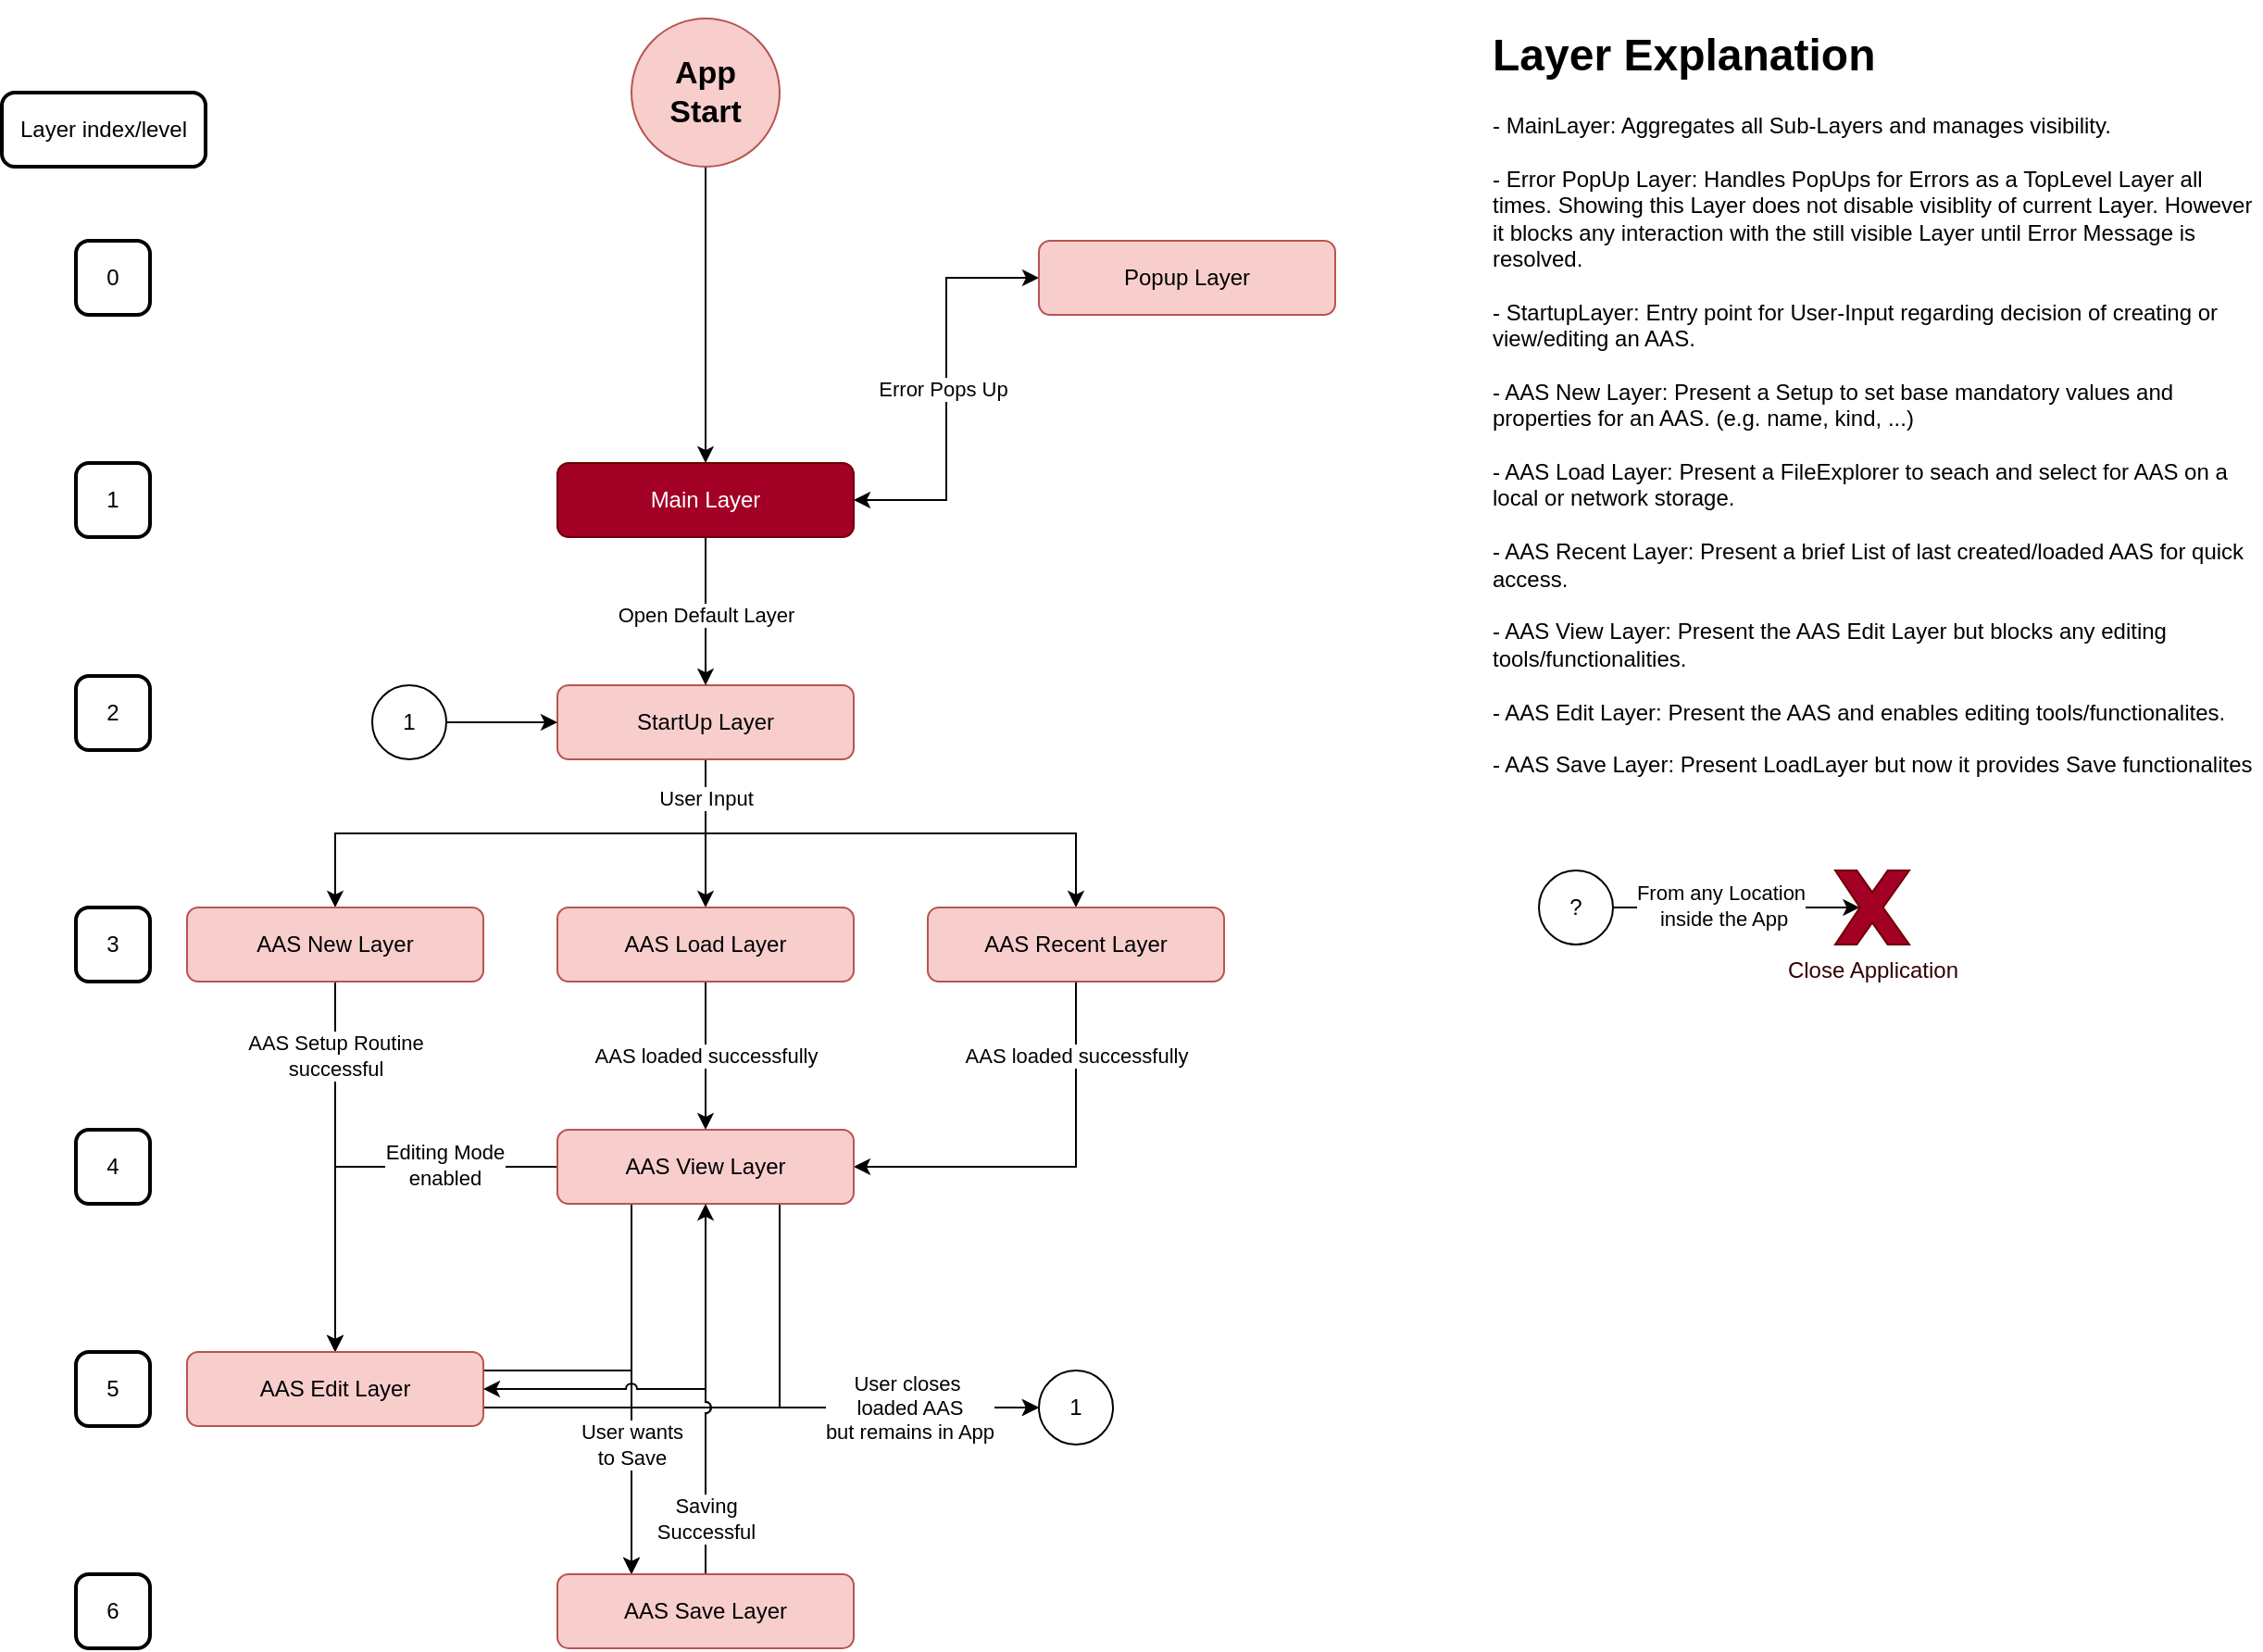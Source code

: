 <mxfile version="22.0.2" type="device">
  <diagram name="Page-1" id="VW5OcGgSEWf2Z-9PsrU3">
    <mxGraphModel dx="825" dy="1497" grid="1" gridSize="10" guides="1" tooltips="1" connect="1" arrows="1" fold="1" page="0" pageScale="1" pageWidth="1169" pageHeight="827" math="0" shadow="0">
      <root>
        <mxCell id="0" />
        <mxCell id="1" parent="0" />
        <mxCell id="yedfqPrrQzVj5J7MKfmv-21" style="edgeStyle=orthogonalEdgeStyle;rounded=0;orthogonalLoop=1;jettySize=auto;html=1;entryX=0.5;entryY=0;entryDx=0;entryDy=0;" parent="1" source="jmOjU6al8-xwAb6_laam-2" target="yedfqPrrQzVj5J7MKfmv-17" edge="1">
          <mxGeometry relative="1" as="geometry" />
        </mxCell>
        <mxCell id="yedfqPrrQzVj5J7MKfmv-22" style="edgeStyle=orthogonalEdgeStyle;rounded=0;orthogonalLoop=1;jettySize=auto;html=1;" parent="1" source="jmOjU6al8-xwAb6_laam-2" target="yedfqPrrQzVj5J7MKfmv-19" edge="1">
          <mxGeometry relative="1" as="geometry">
            <Array as="points">
              <mxPoint x="1140" y="440" />
              <mxPoint x="940" y="440" />
            </Array>
          </mxGeometry>
        </mxCell>
        <mxCell id="yedfqPrrQzVj5J7MKfmv-23" style="edgeStyle=orthogonalEdgeStyle;rounded=0;orthogonalLoop=1;jettySize=auto;html=1;entryX=0.5;entryY=0;entryDx=0;entryDy=0;" parent="1" source="jmOjU6al8-xwAb6_laam-2" target="yedfqPrrQzVj5J7MKfmv-18" edge="1">
          <mxGeometry relative="1" as="geometry">
            <Array as="points">
              <mxPoint x="1140" y="440" />
              <mxPoint x="1340" y="440" />
            </Array>
          </mxGeometry>
        </mxCell>
        <mxCell id="yedfqPrrQzVj5J7MKfmv-24" value="User Input" style="edgeLabel;html=1;align=center;verticalAlign=middle;resizable=0;points=[];" parent="yedfqPrrQzVj5J7MKfmv-23" vertex="1" connectable="0">
          <mxGeometry x="-0.891" y="-2" relative="1" as="geometry">
            <mxPoint x="2" y="5" as="offset" />
          </mxGeometry>
        </mxCell>
        <mxCell id="jmOjU6al8-xwAb6_laam-2" value="StartUp Layer" style="rounded=1;whiteSpace=wrap;html=1;fillColor=#f8cecc;strokeColor=#b85450;" parent="1" vertex="1">
          <mxGeometry x="1060" y="360" width="160" height="40" as="geometry" />
        </mxCell>
        <mxCell id="yedfqPrrQzVj5J7MKfmv-14" style="edgeStyle=orthogonalEdgeStyle;rounded=0;orthogonalLoop=1;jettySize=auto;html=1;entryX=0.5;entryY=0;entryDx=0;entryDy=0;" parent="1" source="yedfqPrrQzVj5J7MKfmv-1" target="yedfqPrrQzVj5J7MKfmv-13" edge="1">
          <mxGeometry relative="1" as="geometry" />
        </mxCell>
        <mxCell id="yedfqPrrQzVj5J7MKfmv-1" value="App&lt;br style=&quot;font-size: 17px;&quot;&gt;Start" style="ellipse;whiteSpace=wrap;html=1;aspect=fixed;fillColor=#f8cecc;strokeColor=#b85450;fontStyle=1;fontSize=17;" parent="1" vertex="1">
          <mxGeometry x="1100" width="80" height="80" as="geometry" />
        </mxCell>
        <mxCell id="yedfqPrrQzVj5J7MKfmv-15" style="edgeStyle=orthogonalEdgeStyle;rounded=0;orthogonalLoop=1;jettySize=auto;html=1;entryX=0.5;entryY=0;entryDx=0;entryDy=0;" parent="1" source="yedfqPrrQzVj5J7MKfmv-13" target="jmOjU6al8-xwAb6_laam-2" edge="1">
          <mxGeometry relative="1" as="geometry" />
        </mxCell>
        <mxCell id="yedfqPrrQzVj5J7MKfmv-16" value="Open Default Layer" style="edgeLabel;html=1;align=center;verticalAlign=middle;resizable=0;points=[];" parent="yedfqPrrQzVj5J7MKfmv-15" vertex="1" connectable="0">
          <mxGeometry x="-0.244" y="3" relative="1" as="geometry">
            <mxPoint x="-3" y="12" as="offset" />
          </mxGeometry>
        </mxCell>
        <mxCell id="yedfqPrrQzVj5J7MKfmv-37" style="edgeStyle=orthogonalEdgeStyle;rounded=0;orthogonalLoop=1;jettySize=auto;html=1;entryX=0;entryY=0.5;entryDx=0;entryDy=0;startArrow=classic;startFill=1;" parent="1" source="yedfqPrrQzVj5J7MKfmv-13" target="yedfqPrrQzVj5J7MKfmv-36" edge="1">
          <mxGeometry relative="1" as="geometry" />
        </mxCell>
        <mxCell id="yedfqPrrQzVj5J7MKfmv-39" value="Error Pops Up" style="edgeLabel;html=1;align=center;verticalAlign=middle;resizable=0;points=[];" parent="yedfqPrrQzVj5J7MKfmv-37" vertex="1" connectable="0">
          <mxGeometry x="0.023" y="2" relative="1" as="geometry">
            <mxPoint y="2" as="offset" />
          </mxGeometry>
        </mxCell>
        <mxCell id="yedfqPrrQzVj5J7MKfmv-13" value="Main Layer" style="rounded=1;whiteSpace=wrap;html=1;fillColor=#a20025;strokeColor=#6F0000;fontColor=#ffffff;" parent="1" vertex="1">
          <mxGeometry x="1060" y="240" width="160" height="40" as="geometry" />
        </mxCell>
        <mxCell id="yedfqPrrQzVj5J7MKfmv-27" style="edgeStyle=orthogonalEdgeStyle;rounded=0;orthogonalLoop=1;jettySize=auto;html=1;entryX=0.5;entryY=0;entryDx=0;entryDy=0;" parent="1" source="yedfqPrrQzVj5J7MKfmv-17" target="yedfqPrrQzVj5J7MKfmv-26" edge="1">
          <mxGeometry relative="1" as="geometry" />
        </mxCell>
        <mxCell id="yedfqPrrQzVj5J7MKfmv-35" value="AAS loaded successfully" style="edgeLabel;html=1;align=center;verticalAlign=middle;resizable=0;points=[];" parent="yedfqPrrQzVj5J7MKfmv-27" vertex="1" connectable="0">
          <mxGeometry x="-0.254" y="1" relative="1" as="geometry">
            <mxPoint x="-1" y="10" as="offset" />
          </mxGeometry>
        </mxCell>
        <mxCell id="yedfqPrrQzVj5J7MKfmv-17" value="AAS Load Layer" style="rounded=1;whiteSpace=wrap;html=1;fillColor=#f8cecc;strokeColor=#b85450;" parent="1" vertex="1">
          <mxGeometry x="1060" y="480" width="160" height="40" as="geometry" />
        </mxCell>
        <mxCell id="yedfqPrrQzVj5J7MKfmv-46" style="edgeStyle=orthogonalEdgeStyle;rounded=0;orthogonalLoop=1;jettySize=auto;html=1;entryX=1;entryY=0.5;entryDx=0;entryDy=0;exitX=0.5;exitY=1;exitDx=0;exitDy=0;" parent="1" source="yedfqPrrQzVj5J7MKfmv-18" target="yedfqPrrQzVj5J7MKfmv-26" edge="1">
          <mxGeometry relative="1" as="geometry" />
        </mxCell>
        <mxCell id="yedfqPrrQzVj5J7MKfmv-18" value="AAS Recent Layer" style="rounded=1;whiteSpace=wrap;html=1;fillColor=#f8cecc;strokeColor=#b85450;" parent="1" vertex="1">
          <mxGeometry x="1260" y="480" width="160" height="40" as="geometry" />
        </mxCell>
        <mxCell id="yedfqPrrQzVj5J7MKfmv-29" style="edgeStyle=orthogonalEdgeStyle;rounded=0;orthogonalLoop=1;jettySize=auto;html=1;entryX=0.5;entryY=0;entryDx=0;entryDy=0;" parent="1" source="yedfqPrrQzVj5J7MKfmv-19" target="yedfqPrrQzVj5J7MKfmv-28" edge="1">
          <mxGeometry relative="1" as="geometry" />
        </mxCell>
        <mxCell id="yedfqPrrQzVj5J7MKfmv-40" value="AAS Setup Routine&lt;br&gt;successful" style="edgeLabel;html=1;align=center;verticalAlign=middle;resizable=0;points=[];" parent="yedfqPrrQzVj5J7MKfmv-29" vertex="1" connectable="0">
          <mxGeometry x="-0.633" y="-1" relative="1" as="geometry">
            <mxPoint x="1" y="3" as="offset" />
          </mxGeometry>
        </mxCell>
        <mxCell id="yedfqPrrQzVj5J7MKfmv-19" value="AAS New Layer" style="rounded=1;whiteSpace=wrap;html=1;fillColor=#f8cecc;strokeColor=#b85450;" parent="1" vertex="1">
          <mxGeometry x="860" y="480" width="160" height="40" as="geometry" />
        </mxCell>
        <mxCell id="yedfqPrrQzVj5J7MKfmv-32" style="edgeStyle=orthogonalEdgeStyle;rounded=0;orthogonalLoop=1;jettySize=auto;html=1;entryX=0.5;entryY=0;entryDx=0;entryDy=0;" parent="1" source="yedfqPrrQzVj5J7MKfmv-26" target="yedfqPrrQzVj5J7MKfmv-28" edge="1">
          <mxGeometry relative="1" as="geometry" />
        </mxCell>
        <mxCell id="yedfqPrrQzVj5J7MKfmv-34" value="Editing Mode&lt;br&gt;enabled" style="edgeLabel;html=1;align=center;verticalAlign=middle;resizable=0;points=[];" parent="yedfqPrrQzVj5J7MKfmv-32" vertex="1" connectable="0">
          <mxGeometry x="-0.444" y="-1" relative="1" as="geometry">
            <mxPoint as="offset" />
          </mxGeometry>
        </mxCell>
        <mxCell id="yedfqPrrQzVj5J7MKfmv-57" style="edgeStyle=orthogonalEdgeStyle;rounded=0;orthogonalLoop=1;jettySize=auto;html=1;entryX=0.25;entryY=0;entryDx=0;entryDy=0;exitX=0.25;exitY=1;exitDx=0;exitDy=0;" parent="1" source="yedfqPrrQzVj5J7MKfmv-26" target="yedfqPrrQzVj5J7MKfmv-41" edge="1">
          <mxGeometry relative="1" as="geometry" />
        </mxCell>
        <mxCell id="yedfqPrrQzVj5J7MKfmv-63" style="edgeStyle=orthogonalEdgeStyle;rounded=0;orthogonalLoop=1;jettySize=auto;html=1;entryX=0;entryY=0.5;entryDx=0;entryDy=0;exitX=0.75;exitY=1;exitDx=0;exitDy=0;" parent="1" source="yedfqPrrQzVj5J7MKfmv-26" target="yedfqPrrQzVj5J7MKfmv-49" edge="1">
          <mxGeometry relative="1" as="geometry" />
        </mxCell>
        <mxCell id="yedfqPrrQzVj5J7MKfmv-26" value="AAS View Layer" style="rounded=1;whiteSpace=wrap;html=1;fillColor=#f8cecc;strokeColor=#b85450;" parent="1" vertex="1">
          <mxGeometry x="1060" y="600" width="160" height="40" as="geometry" />
        </mxCell>
        <mxCell id="yedfqPrrQzVj5J7MKfmv-56" style="edgeStyle=orthogonalEdgeStyle;rounded=0;orthogonalLoop=1;jettySize=auto;html=1;entryX=0.25;entryY=0;entryDx=0;entryDy=0;exitX=1;exitY=0.25;exitDx=0;exitDy=0;" parent="1" source="yedfqPrrQzVj5J7MKfmv-28" target="yedfqPrrQzVj5J7MKfmv-41" edge="1">
          <mxGeometry relative="1" as="geometry" />
        </mxCell>
        <mxCell id="yedfqPrrQzVj5J7MKfmv-62" style="edgeStyle=orthogonalEdgeStyle;rounded=0;orthogonalLoop=1;jettySize=auto;html=1;entryX=0;entryY=0.5;entryDx=0;entryDy=0;exitX=1;exitY=0.75;exitDx=0;exitDy=0;" parent="1" source="yedfqPrrQzVj5J7MKfmv-28" target="yedfqPrrQzVj5J7MKfmv-49" edge="1">
          <mxGeometry relative="1" as="geometry" />
        </mxCell>
        <mxCell id="yedfqPrrQzVj5J7MKfmv-28" value="AAS Edit Layer" style="rounded=1;whiteSpace=wrap;html=1;fillColor=#f8cecc;strokeColor=#b85450;" parent="1" vertex="1">
          <mxGeometry x="860" y="720" width="160" height="40" as="geometry" />
        </mxCell>
        <mxCell id="yedfqPrrQzVj5J7MKfmv-31" value="&lt;h1&gt;Layer Explanation&lt;/h1&gt;&lt;div&gt;- MainLayer: Aggregates all Sub-Layers and manages visibility.&lt;/div&gt;&lt;div&gt;&lt;br&gt;&lt;/div&gt;&lt;div&gt;- Error PopUp Layer: Handles PopUps for Errors as a TopLevel Layer all times. Showing this Layer does not disable visiblity of current Layer. However it blocks any interaction with the still visible Layer until Error Message is resolved.&lt;/div&gt;&lt;div&gt;&lt;br&gt;&lt;/div&gt;&lt;div&gt;- StartupLayer: Entry point for User-Input regarding decision of creating or view/editing an AAS.&lt;/div&gt;&lt;div&gt;&lt;br&gt;&lt;/div&gt;&lt;div&gt;- AAS New Layer: Present a Setup to set base mandatory values and properties for an AAS. (e.g. name, kind, ...)&lt;/div&gt;&lt;div&gt;&lt;br&gt;&lt;/div&gt;&lt;div&gt;- AAS Load Layer: Present a FileExplorer to seach and select for AAS on a local or network storage.&lt;/div&gt;&lt;div&gt;&lt;br&gt;&lt;/div&gt;&lt;div&gt;- AAS Recent Layer: Present a brief List of last created/loaded AAS for quick access.&lt;/div&gt;&lt;div&gt;&lt;br&gt;&lt;/div&gt;&lt;div&gt;- AAS View Layer: Present the AAS Edit Layer but blocks any editing tools/functionalities.&lt;/div&gt;&lt;div&gt;&lt;br&gt;&lt;/div&gt;&lt;div&gt;- AAS Edit Layer: Present the AAS and enables editing tools/functionalites.&lt;/div&gt;&lt;div&gt;&lt;br&gt;&lt;/div&gt;&lt;div&gt;- AAS Save Layer: Present LoadLayer but now it provides Save functionalites&lt;/div&gt;&lt;div&gt;&lt;br&gt;&lt;/div&gt;&lt;div&gt;&lt;br&gt;&lt;/div&gt;" style="text;html=1;strokeColor=none;fillColor=none;spacing=5;spacingTop=-20;whiteSpace=wrap;overflow=hidden;rounded=0;" parent="1" vertex="1">
          <mxGeometry x="1560" width="420" height="440" as="geometry" />
        </mxCell>
        <mxCell id="yedfqPrrQzVj5J7MKfmv-36" value="Popup Layer" style="rounded=1;whiteSpace=wrap;html=1;fillColor=#f8cecc;strokeColor=#b85450;" parent="1" vertex="1">
          <mxGeometry x="1320" y="120" width="160" height="40" as="geometry" />
        </mxCell>
        <mxCell id="yedfqPrrQzVj5J7MKfmv-58" style="edgeStyle=orthogonalEdgeStyle;rounded=0;orthogonalLoop=1;jettySize=auto;html=1;entryX=0.5;entryY=1;entryDx=0;entryDy=0;jumpStyle=arc;" parent="1" source="yedfqPrrQzVj5J7MKfmv-41" target="yedfqPrrQzVj5J7MKfmv-26" edge="1">
          <mxGeometry relative="1" as="geometry" />
        </mxCell>
        <mxCell id="yedfqPrrQzVj5J7MKfmv-59" style="edgeStyle=orthogonalEdgeStyle;rounded=0;orthogonalLoop=1;jettySize=auto;html=1;entryX=1;entryY=0.5;entryDx=0;entryDy=0;exitX=0.5;exitY=0;exitDx=0;exitDy=0;jumpStyle=arc;" parent="1" source="yedfqPrrQzVj5J7MKfmv-41" target="yedfqPrrQzVj5J7MKfmv-28" edge="1">
          <mxGeometry relative="1" as="geometry" />
        </mxCell>
        <mxCell id="yedfqPrrQzVj5J7MKfmv-60" value="Saving&lt;br&gt;Successful" style="edgeLabel;html=1;align=center;verticalAlign=middle;resizable=0;points=[];" parent="yedfqPrrQzVj5J7MKfmv-59" vertex="1" connectable="0">
          <mxGeometry x="-0.679" y="1" relative="1" as="geometry">
            <mxPoint x="1" y="5" as="offset" />
          </mxGeometry>
        </mxCell>
        <mxCell id="yedfqPrrQzVj5J7MKfmv-41" value="AAS Save Layer" style="rounded=1;whiteSpace=wrap;html=1;fillColor=#f8cecc;strokeColor=#b85450;" parent="1" vertex="1">
          <mxGeometry x="1060" y="840" width="160" height="40" as="geometry" />
        </mxCell>
        <mxCell id="yedfqPrrQzVj5J7MKfmv-47" value="AAS loaded successfully" style="edgeLabel;html=1;align=center;verticalAlign=middle;resizable=0;points=[];" parent="1" vertex="1" connectable="0">
          <mxGeometry x="1340" y="560" as="geometry" />
        </mxCell>
        <mxCell id="yedfqPrrQzVj5J7MKfmv-49" value="1" style="shape=ellipse;html=1;dashed=0;whiteSpace=wrap;perimeter=ellipsePerimeter;" parent="1" vertex="1">
          <mxGeometry x="1320" y="730" width="40" height="40" as="geometry" />
        </mxCell>
        <mxCell id="yedfqPrrQzVj5J7MKfmv-53" style="edgeStyle=orthogonalEdgeStyle;rounded=0;orthogonalLoop=1;jettySize=auto;html=1;entryX=0;entryY=0.5;entryDx=0;entryDy=0;" parent="1" source="yedfqPrrQzVj5J7MKfmv-52" target="jmOjU6al8-xwAb6_laam-2" edge="1">
          <mxGeometry relative="1" as="geometry" />
        </mxCell>
        <mxCell id="yedfqPrrQzVj5J7MKfmv-52" value="1" style="shape=ellipse;html=1;dashed=0;whiteSpace=wrap;perimeter=ellipsePerimeter;" parent="1" vertex="1">
          <mxGeometry x="960" y="360" width="40" height="40" as="geometry" />
        </mxCell>
        <mxCell id="yedfqPrrQzVj5J7MKfmv-54" value="User closes&amp;nbsp;&lt;br&gt;loaded AAS&lt;br&gt;but remains in App" style="edgeLabel;html=1;align=center;verticalAlign=middle;resizable=0;points=[];" parent="1" vertex="1" connectable="0">
          <mxGeometry x="1250" y="750" as="geometry" />
        </mxCell>
        <mxCell id="yedfqPrrQzVj5J7MKfmv-55" value="User wants &lt;br&gt;to Save" style="edgeLabel;html=1;align=center;verticalAlign=middle;resizable=0;points=[];" parent="1" vertex="1" connectable="0">
          <mxGeometry x="1100.003" y="769.999" as="geometry" />
        </mxCell>
        <mxCell id="yedfqPrrQzVj5J7MKfmv-64" value="Close Application" style="verticalLabelPosition=bottom;verticalAlign=top;html=1;shape=mxgraph.basic.x;fillColor=#a20025;strokeColor=#6F0000;fontColor=#330000;" parent="1" vertex="1">
          <mxGeometry x="1750" y="460" width="40" height="40" as="geometry" />
        </mxCell>
        <mxCell id="yedfqPrrQzVj5J7MKfmv-65" value="?" style="shape=ellipse;html=1;dashed=0;whiteSpace=wrap;perimeter=ellipsePerimeter;" parent="1" vertex="1">
          <mxGeometry x="1590" y="460" width="40" height="40" as="geometry" />
        </mxCell>
        <mxCell id="yedfqPrrQzVj5J7MKfmv-66" style="edgeStyle=orthogonalEdgeStyle;rounded=0;orthogonalLoop=1;jettySize=auto;html=1;entryX=0.33;entryY=0.5;entryDx=0;entryDy=0;entryPerimeter=0;" parent="1" source="yedfqPrrQzVj5J7MKfmv-65" target="yedfqPrrQzVj5J7MKfmv-64" edge="1">
          <mxGeometry relative="1" as="geometry" />
        </mxCell>
        <mxCell id="yedfqPrrQzVj5J7MKfmv-67" value="From any Location&lt;br&gt;&amp;nbsp;inside the App" style="edgeLabel;html=1;align=center;verticalAlign=middle;resizable=0;points=[];" parent="yedfqPrrQzVj5J7MKfmv-66" vertex="1" connectable="0">
          <mxGeometry x="-0.135" y="1" relative="1" as="geometry">
            <mxPoint as="offset" />
          </mxGeometry>
        </mxCell>
        <mxCell id="yedfqPrrQzVj5J7MKfmv-69" value="0" style="rounded=1;whiteSpace=wrap;html=1;absoluteArcSize=1;arcSize=14;strokeWidth=2;" parent="1" vertex="1">
          <mxGeometry x="800" y="120" width="40" height="40" as="geometry" />
        </mxCell>
        <mxCell id="yedfqPrrQzVj5J7MKfmv-70" value="Layer index/level" style="rounded=1;whiteSpace=wrap;html=1;absoluteArcSize=1;arcSize=14;strokeWidth=2;" parent="1" vertex="1">
          <mxGeometry x="760" y="40" width="110" height="40" as="geometry" />
        </mxCell>
        <mxCell id="yedfqPrrQzVj5J7MKfmv-71" value="1" style="rounded=1;whiteSpace=wrap;html=1;absoluteArcSize=1;arcSize=14;strokeWidth=2;" parent="1" vertex="1">
          <mxGeometry x="800" y="240" width="40" height="40" as="geometry" />
        </mxCell>
        <mxCell id="yedfqPrrQzVj5J7MKfmv-72" value="2" style="rounded=1;whiteSpace=wrap;html=1;absoluteArcSize=1;arcSize=14;strokeWidth=2;" parent="1" vertex="1">
          <mxGeometry x="800" y="355" width="40" height="40" as="geometry" />
        </mxCell>
        <mxCell id="yedfqPrrQzVj5J7MKfmv-73" value="3" style="rounded=1;whiteSpace=wrap;html=1;absoluteArcSize=1;arcSize=14;strokeWidth=2;" parent="1" vertex="1">
          <mxGeometry x="800" y="480" width="40" height="40" as="geometry" />
        </mxCell>
        <mxCell id="yedfqPrrQzVj5J7MKfmv-74" value="4" style="rounded=1;whiteSpace=wrap;html=1;absoluteArcSize=1;arcSize=14;strokeWidth=2;" parent="1" vertex="1">
          <mxGeometry x="800" y="600" width="40" height="40" as="geometry" />
        </mxCell>
        <mxCell id="yedfqPrrQzVj5J7MKfmv-75" value="5" style="rounded=1;whiteSpace=wrap;html=1;absoluteArcSize=1;arcSize=14;strokeWidth=2;" parent="1" vertex="1">
          <mxGeometry x="800" y="720" width="40" height="40" as="geometry" />
        </mxCell>
        <mxCell id="yedfqPrrQzVj5J7MKfmv-76" value="6" style="rounded=1;whiteSpace=wrap;html=1;absoluteArcSize=1;arcSize=14;strokeWidth=2;" parent="1" vertex="1">
          <mxGeometry x="800" y="840" width="40" height="40" as="geometry" />
        </mxCell>
      </root>
    </mxGraphModel>
  </diagram>
</mxfile>
